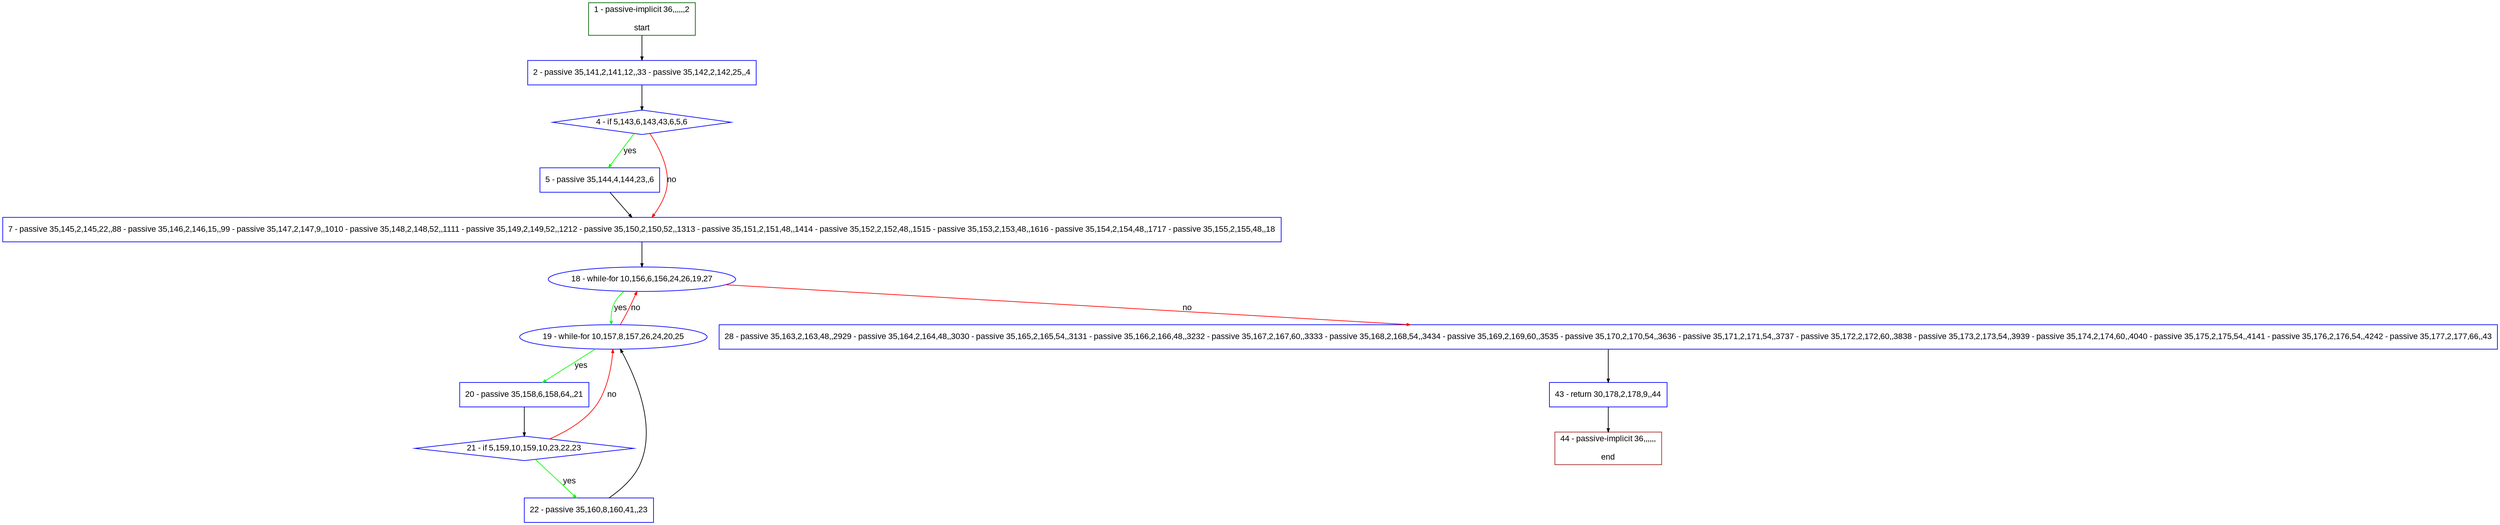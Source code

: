 digraph "" {
  graph [pack="true", label="", fontsize="12", packmode="clust", fontname="Arial", fillcolor="#FFFFCC", bgcolor="white", style="rounded,filled", compound="true"];
  node [node_initialized="no", label="", color="grey", fontsize="12", fillcolor="white", fontname="Arial", style="filled", shape="rectangle", compound="true", fixedsize="false"];
  edge [fontcolor="black", arrowhead="normal", arrowtail="none", arrowsize="0.5", ltail="", label="", color="black", fontsize="12", lhead="", fontname="Arial", dir="forward", compound="true"];
  __N1 [label="2 - passive 35,141,2,141,12,,33 - passive 35,142,2,142,25,,4", color="#0000ff", fillcolor="#ffffff", style="filled", shape="box"];
  __N2 [label="1 - passive-implicit 36,,,,,,2\n\nstart", color="#006400", fillcolor="#ffffff", style="filled", shape="box"];
  __N3 [label="4 - if 5,143,6,143,43,6,5,6", color="#0000ff", fillcolor="#ffffff", style="filled", shape="diamond"];
  __N4 [label="5 - passive 35,144,4,144,23,,6", color="#0000ff", fillcolor="#ffffff", style="filled", shape="box"];
  __N5 [label="7 - passive 35,145,2,145,22,,88 - passive 35,146,2,146,15,,99 - passive 35,147,2,147,9,,1010 - passive 35,148,2,148,52,,1111 - passive 35,149,2,149,52,,1212 - passive 35,150,2,150,52,,1313 - passive 35,151,2,151,48,,1414 - passive 35,152,2,152,48,,1515 - passive 35,153,2,153,48,,1616 - passive 35,154,2,154,48,,1717 - passive 35,155,2,155,48,,18", color="#0000ff", fillcolor="#ffffff", style="filled", shape="box"];
  __N6 [label="18 - while-for 10,156,6,156,24,26,19,27", color="#0000ff", fillcolor="#ffffff", style="filled", shape="oval"];
  __N7 [label="19 - while-for 10,157,8,157,26,24,20,25", color="#0000ff", fillcolor="#ffffff", style="filled", shape="oval"];
  __N8 [label="28 - passive 35,163,2,163,48,,2929 - passive 35,164,2,164,48,,3030 - passive 35,165,2,165,54,,3131 - passive 35,166,2,166,48,,3232 - passive 35,167,2,167,60,,3333 - passive 35,168,2,168,54,,3434 - passive 35,169,2,169,60,,3535 - passive 35,170,2,170,54,,3636 - passive 35,171,2,171,54,,3737 - passive 35,172,2,172,60,,3838 - passive 35,173,2,173,54,,3939 - passive 35,174,2,174,60,,4040 - passive 35,175,2,175,54,,4141 - passive 35,176,2,176,54,,4242 - passive 35,177,2,177,66,,43", color="#0000ff", fillcolor="#ffffff", style="filled", shape="box"];
  __N9 [label="20 - passive 35,158,6,158,64,,21", color="#0000ff", fillcolor="#ffffff", style="filled", shape="box"];
  __N10 [label="21 - if 5,159,10,159,10,23,22,23", color="#0000ff", fillcolor="#ffffff", style="filled", shape="diamond"];
  __N11 [label="22 - passive 35,160,8,160,41,,23", color="#0000ff", fillcolor="#ffffff", style="filled", shape="box"];
  __N12 [label="43 - return 30,178,2,178,9,,44", color="#0000ff", fillcolor="#ffffff", style="filled", shape="box"];
  __N13 [label="44 - passive-implicit 36,,,,,,\n\nend", color="#a52a2a", fillcolor="#ffffff", style="filled", shape="box"];
  __N2 -> __N1 [arrowhead="normal", arrowtail="none", color="#000000", label="", dir="forward"];
  __N1 -> __N3 [arrowhead="normal", arrowtail="none", color="#000000", label="", dir="forward"];
  __N3 -> __N4 [arrowhead="normal", arrowtail="none", color="#00ff00", label="yes", dir="forward"];
  __N3 -> __N5 [arrowhead="normal", arrowtail="none", color="#ff0000", label="no", dir="forward"];
  __N4 -> __N5 [arrowhead="normal", arrowtail="none", color="#000000", label="", dir="forward"];
  __N5 -> __N6 [arrowhead="normal", arrowtail="none", color="#000000", label="", dir="forward"];
  __N6 -> __N7 [arrowhead="normal", arrowtail="none", color="#00ff00", label="yes", dir="forward"];
  __N7 -> __N6 [arrowhead="normal", arrowtail="none", color="#ff0000", label="no", dir="forward"];
  __N6 -> __N8 [arrowhead="normal", arrowtail="none", color="#ff0000", label="no", dir="forward"];
  __N7 -> __N9 [arrowhead="normal", arrowtail="none", color="#00ff00", label="yes", dir="forward"];
  __N9 -> __N10 [arrowhead="normal", arrowtail="none", color="#000000", label="", dir="forward"];
  __N10 -> __N7 [arrowhead="normal", arrowtail="none", color="#ff0000", label="no", dir="forward"];
  __N10 -> __N11 [arrowhead="normal", arrowtail="none", color="#00ff00", label="yes", dir="forward"];
  __N11 -> __N7 [arrowhead="normal", arrowtail="none", color="#000000", label="", dir="forward"];
  __N8 -> __N12 [arrowhead="normal", arrowtail="none", color="#000000", label="", dir="forward"];
  __N12 -> __N13 [arrowhead="normal", arrowtail="none", color="#000000", label="", dir="forward"];
}
